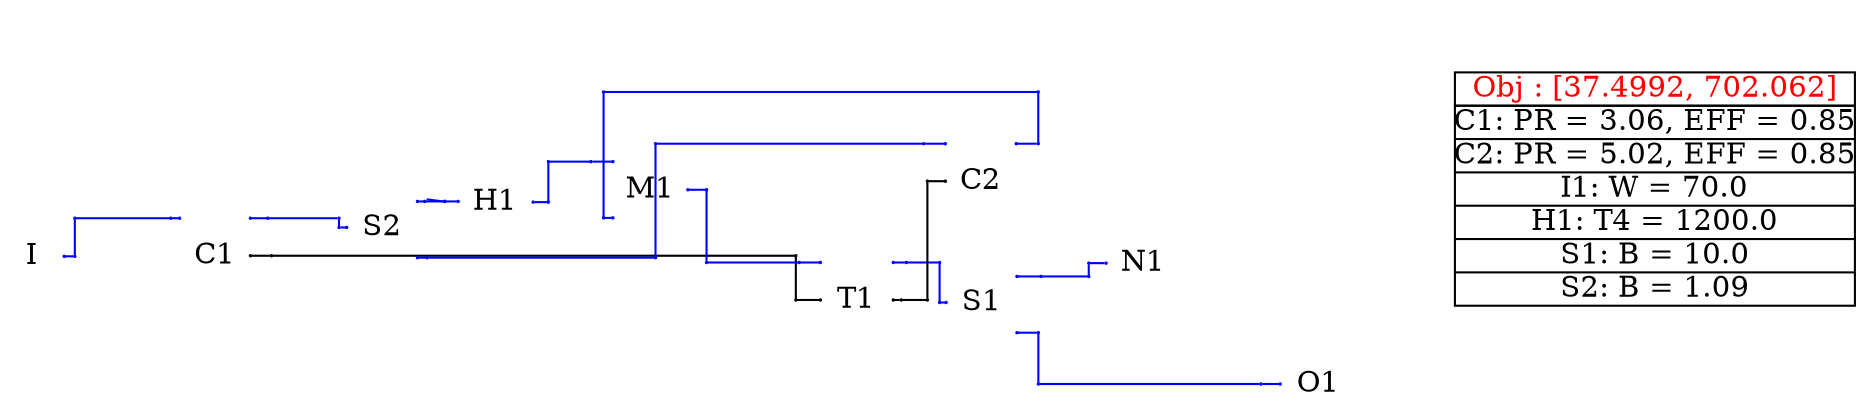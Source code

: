 graph sample28 {
	sizeNode1 [label="" color=white fixedsize=true height=0.01 pos="0,0!" shape=point width=0.01]
	sizeNode2 [label="" color=white fixedsize=true height=0.01 pos="8.972222222222221,2.6218055555555555!" shape=point width=0.01]
	configuration [label="{C1:  PR = 3.06, EFF = 0.85|C2:  PR = 5.02, EFF = 0.85|I1:  W = 70.0|H1:  T4 = 1200.0|S1:  B = 10.0|S2:  B = 1.09}" color=black fixedsize=true height=1.3333333333333333 pos="10.972222222222221,1.3109027777777778!" shape=record width=2.6666666666666665]
	obj [label="Obj : [37.4992, 702.062]" color=black fixedsize=true fontcolor=red height=0.2222222222222222 pos="10.972222222222221,2.0886805555555554!" shape=box width=2.6666666666666665]
	graph [layout=neato overlap=true]
	1 [label="" color=white height=0 image="C:\Users\57725\Desktop\work\component\\O.png" pos="8.731031143506433,0.12230168060988768!" shape=box width=0]
	"1Label" [label=O1 color=white fixedsize=true height=0.2222222222222222 pos="8.731031143506433,0.12230168060988768!" shape=box style=filled width=0.2222222222222222]
	2 [label="" color=white height=0 image="C:\Users\57725\Desktop\work\component\\I.png" pos="0.1521103444427797,0.9735121157277555!" shape=box width=0]
	"2Label" [label=I color=white fixedsize=true height=0.2222222222222222 pos="0.1521103444427797,0.9735121157277555!" shape=box style=filled width=0.2222222222222222]
	3 [label="" color=white height=0 image="C:\Users\57725\Desktop\work\component\\C.png" pos="1.3728156432825378,0.977488017703359!" shape=box width=0]
	"3Label" [label=C1 color=white fixedsize=true height=0.2222222222222222 pos="1.3728156432825378,0.977488017703359!" shape=box style=filled width=0.2222222222222222]
	4 [label="" color=white height=0 image="C:\Users\57725\Desktop\work\component\\S.png" pos="2.4866024589302005,1.16596895457144!" shape=box width=0]
	"4Label" [label=S2 color=white fixedsize=true height=0.2222222222222222 pos="2.4866024589302005,1.16596895457144!" shape=box style=filled width=0.2222222222222222]
	5 [label="" color=white height=0 image="C:\Users\57725\Desktop\work\component\\T.png" pos="5.65170155949075,0.6824617085607148!" shape=box width=0]
	"5Label" [label=T1 color=white fixedsize=true height=0.2222222222222222 pos="5.65170155949075,0.6824617085607148!" shape=box style=filled width=0.2222222222222222]
	6 [label="" color=white height=0 image="C:\Users\57725\Desktop\work\component\\H.png" pos="3.2439259454233946,1.3347729377377464!" shape=box width=0]
	"6Label" [label=H1 color=white fixedsize=true height=0.2222222222222222 pos="3.2439259454233946,1.3347729377377464!" shape=box style=filled width=0.2222222222222222]
	7 [label="" color=white height=0 image="C:\Users\57725\Desktop\work\component\\C.png" pos="6.4781549058677825,1.4744149320001572!" shape=box width=0]
	"7Label" [label=C2 color=white fixedsize=true height=0.2222222222222222 pos="6.4781549058677825,1.4744149320001572!" shape=box style=filled width=0.2222222222222222]
	8 [label="" color=white height=0 image="C:\Users\57725\Desktop\work\component\\M.png" pos="4.275272163164154,1.417326187444582!" shape=box width=0]
	"8Label" [label=M1 color=white fixedsize=true height=0.2222222222222222 pos="4.275272163164154,1.417326187444582!" shape=box style=filled width=0.2222222222222222]
	9 [label="" color=white height=0 image="C:\Users\57725\Desktop\work\component\\S.png" pos="6.482969449599884,0.6657880989644087!" shape=box width=0]
	"9Label" [label=S1 color=white fixedsize=true height=0.2222222222222222 pos="6.482969449599884,0.6657880989644087!" shape=box style=filled width=0.2222222222222222]
	10 [label="" color=white height=0 image="C:\Users\57725\Desktop\work\component\\N.png" pos="7.563121972758172,0.928085761301252!" shape=box width=0]
	"10Label" [label=N1 color=white fixedsize=true height=0.2222222222222222 pos="7.563121972758172,0.928085761301252!" shape=box style=filled width=0.2222222222222222]
	"1_e" [label="" color=blue fixedsize=true height=0.01 pos="0.3673881222205575,0.9735121157277555!" shape=point width=0.01]
	"1s_e" [label="" color=blue fixedsize=true height=0.01 pos="0.4382127670795217,0.9735121157277555!" shape=point width=0.01]
	"1_e" -- "1s_e" [color=blue]
	C1_nw [label="" color=blue fixedsize=true height=0.01 pos="1.1367045321714266,1.227488017703359!" shape=point width=0.01]
	C1t_nw [label="" color=blue fixedsize=true height=0.01 pos="1.0775563043826624,1.227488017703359!" shape=point width=0.01]
	C1_nw -- C1t_nw [color=blue]
	blankNode275 [label="" color=blue fixedsize=true height=0.01 pos="0.4382127670795217,1.227488017703359!" shape=point width=0.01]
	"1s_e" -- blankNode275 [color=blue]
	blankNode275 -- C1t_nw [color=blue]
	C1_ne [label="" color=blue fixedsize=true height=0.01 pos="1.608926754393649,1.227488017703359!" shape=point width=0.01]
	C1s_ne [label="" color=blue fixedsize=true height=0.01 pos="1.723927108028937,1.227488017703359!" shape=point width=0.01]
	C1_ne -- C1s_ne [color=blue]
	S2_w [label="" color=blue fixedsize=true height=0.01 pos="2.2504913478190893,1.16596895457144!" shape=point width=0.01]
	S2t_w [label="" color=blue fixedsize=true height=0.01 pos="2.1995188981542673,1.16596895457144!" shape=point width=0.01]
	S2_w -- S2t_w [color=blue]
	blankNode276 [label="" color=blue fixedsize=true height=0.01 pos="2.1995188981542673,1.227488017703359!" shape=point width=0.01]
	C1s_ne -- blankNode276 [color=blue]
	blankNode276 -- S2t_w [color=blue]
	C1_e [label="" color=black fixedsize=true height=0.01 pos="1.608926754393649,0.977488017703359!" shape=point width=0.01]
	C1s_e [label="" color=black fixedsize=true height=0.01 pos="1.7492755026941562,0.977488017703359!" shape=point width=0.01]
	C1_e -- C1s_e [color=black]
	T1_w [label="" color=black fixedsize=true height=0.01 pos="5.4086460039351945,0.6824617085607148!" shape=point width=0.01]
	T1t_w [label="" color=black fixedsize=true height=0.01 pos="5.2450187818772465,0.6824617085607148!" shape=point width=0.01]
	T1_w -- T1t_w [color=black]
	blankNode277 [label="" color=black fixedsize=true height=0.01 pos="5.2450187818772465,0.977488017703359!" shape=point width=0.01]
	C1s_e -- blankNode277 [color=black]
	blankNode277 -- T1t_w [color=black]
	6 [pos="3.2439259454233946,1.3395800656825512!"]
	S2_ne [label="" color=blue fixedsize=true height=0.01 pos="2.7227135700413116,1.3395800656825512!" shape=point width=0.01]
	S2s_ne [label="" color=blue fixedsize=true height=0.01 pos="2.7696325037565344,1.3395800656825512!" shape=point width=0.01]
	S2_ne -- S2s_ne [color=blue]
	H1_w [label="" color=blue fixedsize=true height=0.01 pos="2.9939259454233946,1.3395800656825512!" shape=point width=0.01]
	H1t_w [label="" color=blue fixedsize=true height=0.01 pos="2.904388139094434,1.3395800656825512!" shape=point width=0.01]
	H1_w -- H1t_w [color=blue]
	S2s_ne:ne -- H1t_w:w [color=blue]
	blankNode278 [label="" color=blue fixedsize=true height=0.01 pos="2.904388139094434,1.3395800656825512!" shape=point width=0.01]
	S2s_ne -- blankNode278 [color=blue]
	blankNode278 -- H1t_w [color=blue]
	S2_se [label="" color=blue fixedsize=true height=0.01 pos="2.7227135700413116,0.9645800656825512!" shape=point width=0.01]
	S2s_se [label="" color=blue fixedsize=true height=0.01 pos="2.7863138700729198,0.9645800656825512!" shape=point width=0.01]
	S2_se -- S2s_se [color=blue]
	C2_nw [label="" color=blue fixedsize=true height=0.01 pos="6.242043794756672,1.7244149320001572!" shape=point width=0.01]
	C2t_nw [label="" color=blue fixedsize=true height=0.01 pos="6.09656992535788,1.7244149320001572!" shape=point width=0.01]
	C2_nw -- C2t_nw [color=blue]
	blankNode279 [label="" color=blue fixedsize=true height=0.01 pos="4.309552920269101,0.9645800656825512!" shape=point width=0.01]
	blankNode280 [label="" color=blue fixedsize=true height=0.01 pos="4.309552920269101,1.7244149320001572!" shape=point width=0.01]
	S2s_se -- blankNode279 [color=blue]
	blankNode279 -- blankNode280 [color=blue]
	blankNode280 -- C2t_nw [color=blue]
	H1_e [label="" color=blue fixedsize=true height=0.01 pos="3.4939259454233946,1.3347729377377464!" shape=point width=0.01]
	H1s_e [label="" color=blue fixedsize=true height=0.01 pos="3.595059494711625,1.3347729377377464!" shape=point width=0.01]
	H1_e -- H1s_e [color=blue]
	M1_nw [label="" color=blue fixedsize=true height=0.01 pos="4.025272163164154,1.604826187444582!" shape=point width=0.01]
	M1t_nw [label="" color=blue fixedsize=true height=0.01 pos="3.8795865941465215,1.604826187444582!" shape=point width=0.01]
	M1_nw -- M1t_nw [color=blue]
	blankNode281 [label="" color=blue fixedsize=true height=0.01 pos="3.595059494711625,1.604826187444582!" shape=point width=0.01]
	H1s_e -- blankNode281 [color=blue]
	blankNode281 -- M1t_nw [color=blue]
	M1_e [label="" color=blue fixedsize=true height=0.01 pos="4.525272163164154,1.417326187444582!" shape=point width=0.01]
	M1s_e [label="" color=blue fixedsize=true height=0.01 pos="4.649730842980668,1.417326187444582!" shape=point width=0.01]
	M1_e -- M1s_e [color=blue]
	T1_nw [label="" color=blue fixedsize=true height=0.01 pos="5.4086460039351945,0.9324617085607146!" shape=point width=0.01]
	T1t_nw [label="" color=blue fixedsize=true height=0.01 pos="5.268827110443608,0.9324617085607146!" shape=point width=0.01]
	T1_nw -- T1t_nw [color=blue]
	blankNode282 [label="" color=blue fixedsize=true height=0.01 pos="4.649730842980668,0.9324617085607146!" shape=point width=0.01]
	M1s_e -- blankNode282 [color=blue]
	blankNode282 -- T1t_nw [color=blue]
	T1_ne [label="" color=blue fixedsize=true height=0.01 pos="5.894757115046306,0.9324617085607146!" shape=point width=0.01]
	T1s_ne [label="" color=blue fixedsize=true height=0.01 pos="5.980649907340626,0.9324617085607146!" shape=point width=0.01]
	T1_ne -- T1s_ne [color=blue]
	S1_w [label="" color=blue fixedsize=true height=0.01 pos="6.2468583384887735,0.6657880989644087!" shape=point width=0.01]
	S1t_w [label="" color=blue fixedsize=true height=0.01 pos="6.203476877456356,0.6657880989644087!" shape=point width=0.01]
	S1_w -- S1t_w [color=blue]
	blankNode283 [label="" color=blue fixedsize=true height=0.01 pos="6.203476877456356,0.9324617085607146!" shape=point width=0.01]
	T1s_ne -- blankNode283 [color=blue]
	blankNode283 -- S1t_w [color=blue]
	T1_e [label="" color=black fixedsize=true height=0.01 pos="5.894757115046306,0.6824617085607148!" shape=point width=0.01]
	T1s_e [label="" color=black fixedsize=true height=0.01 pos="5.948403099728063,0.6824617085607148!" shape=point width=0.01]
	T1_e -- T1s_e [color=black]
	C2_w [label="" color=black fixedsize=true height=0.01 pos="6.242043794756672,1.4744149320001572!" shape=point width=0.01]
	C2t_w [label="" color=black fixedsize=true height=0.01 pos="6.12212614384661,1.4744149320001572!" shape=point width=0.01]
	C2_w -- C2t_w [color=black]
	blankNode284 [label="" color=black fixedsize=true height=0.01 pos="6.12212614384661,0.6824617085607148!" shape=point width=0.01]
	T1s_e -- blankNode284 [color=black]
	blankNode284 -- C2t_w [color=black]
	S1_ne [label="" color=blue fixedsize=true height=0.01 pos="6.719080560710996,0.8393992100755199!" shape=point width=0.01]
	S1s_ne [label="" color=blue fixedsize=true height=0.01 pos="6.879966346653724,0.8393992100755199!" shape=point width=0.01]
	S1_ne -- S1s_ne [color=blue]
	N1_w [label="" color=blue fixedsize=true height=0.01 pos="7.313121972758172,0.928085761301252!" shape=point width=0.01]
	N1t_w [label="" color=blue fixedsize=true height=0.01 pos="7.197926979165724,0.928085761301252!" shape=point width=0.01]
	N1_w -- N1t_w [color=blue]
	blankNode285 [label="" color=blue fixedsize=true height=0.01 pos="7.197926979165724,0.8393992100755199!" shape=point width=0.01]
	S1s_ne -- blankNode285 [color=blue]
	blankNode285 -- N1t_w [color=blue]
	S1_se [label="" color=blue fixedsize=true height=0.01 pos="6.719080560710996,0.4643992100755199!" shape=point width=0.01]
	S1s_se [label="" color=blue fixedsize=true height=0.01 pos="6.861897032821264,0.4643992100755199!" shape=point width=0.01]
	S1_se -- S1s_se [color=blue]
	"2_w" [label="" color=blue fixedsize=true height=0.01 pos="8.474086699061989,0.12230168060988768!" shape=point width=0.01]
	"2t_w" [label="" color=blue fixedsize=true height=0.01 pos="8.346413223102207,0.12230168060988768!" shape=point width=0.01]
	"2_w" -- "2t_w" [color=blue]
	blankNode286 [label="" color=blue fixedsize=true height=0.01 pos="6.861897032821264,0.12230168060988768!" shape=point width=0.01]
	S1s_se -- blankNode286 [color=blue]
	blankNode286 -- "2t_w" [color=blue]
	M1_sw [label="" color=blue fixedsize=true height=0.01 pos="4.025272163164154,1.229826187444582!" shape=point width=0.01]
	M1s_sw [label="" color=blue fixedsize=true height=0.01 pos="3.9633100698965174,1.229826187444582!" shape=point width=0.01]
	M1_sw -- M1s_sw [color=blue]
	C2_ne [label="" color=blue fixedsize=true height=0.01 pos="6.714266016978893,1.7244149320001572!" shape=point width=0.01]
	C2t_ne [label="" color=blue fixedsize=true height=0.01 pos="6.861255623385208,1.7244149320001572!" shape=point width=0.01]
	C2_ne -- C2t_ne [color=blue]
	blankNode287 [label="" color=blue fixedsize=true height=0.01 pos="3.9633100698965174,2.0691171692304042!" shape=point width=0.01]
	blankNode288 [label="" color=blue fixedsize=true height=0.01 pos="6.861255623385208,2.0691171692304042!" shape=point width=0.01]
	M1s_sw -- blankNode287 [color=blue]
	blankNode287 -- blankNode288 [color=blue]
	blankNode288 -- C2t_ne [color=blue]
}

